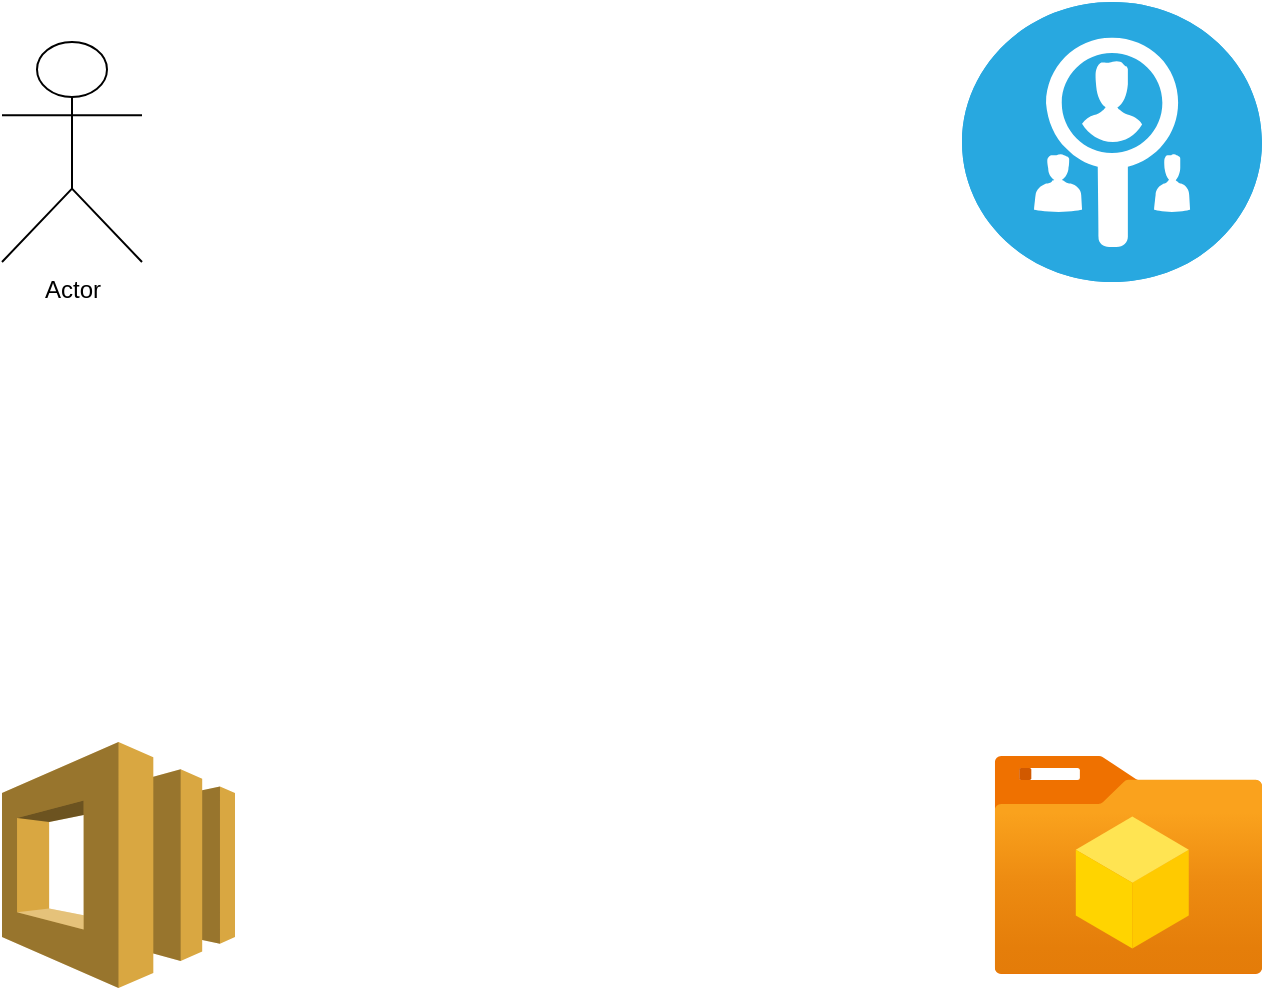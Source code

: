 <mxfile version="20.6.0" type="github">
  <diagram id="o5Pza3T4qq0F1UguKT4D" name="Page-1">
    <mxGraphModel dx="1258" dy="710" grid="1" gridSize="10" guides="1" tooltips="1" connect="1" arrows="1" fold="1" page="1" pageScale="1" pageWidth="1100" pageHeight="1700" math="0" shadow="0">
      <root>
        <mxCell id="0" />
        <mxCell id="1" parent="0" />
        <mxCell id="DI81-v7ZJXH-mc2Pm92L-1" value="Actor" style="shape=umlActor;verticalLabelPosition=bottom;verticalAlign=top;html=1;outlineConnect=0;" vertex="1" parent="1">
          <mxGeometry x="260" y="100" width="70" height="110" as="geometry" />
        </mxCell>
        <mxCell id="DI81-v7ZJXH-mc2Pm92L-2" value="" style="fillColor=#28A8E0;verticalLabelPosition=bottom;sketch=0;html=1;strokeColor=#ffffff;verticalAlign=top;align=center;points=[[0.145,0.145,0],[0.5,0,0],[0.855,0.145,0],[1,0.5,0],[0.855,0.855,0],[0.5,1,0],[0.145,0.855,0],[0,0.5,0]];pointerEvents=1;shape=mxgraph.cisco_safe.compositeIcon;bgIcon=ellipse;resIcon=mxgraph.cisco_safe.capability.identity_authorization_alt;" vertex="1" parent="1">
          <mxGeometry x="740" y="80" width="150" height="140" as="geometry" />
        </mxCell>
        <mxCell id="DI81-v7ZJXH-mc2Pm92L-3" value="" style="aspect=fixed;html=1;points=[];align=center;image;fontSize=12;image=img/lib/azure2/general/Resource_Explorer.svg;" vertex="1" parent="1">
          <mxGeometry x="756.43" y="456.5" width="133.57" height="110" as="geometry" />
        </mxCell>
        <mxCell id="DI81-v7ZJXH-mc2Pm92L-4" value="" style="outlineConnect=0;dashed=0;verticalLabelPosition=bottom;verticalAlign=top;align=center;html=1;shape=mxgraph.aws3.swf;fillColor=#D9A741;gradientColor=none;" vertex="1" parent="1">
          <mxGeometry x="260" y="450" width="116.5" height="123" as="geometry" />
        </mxCell>
      </root>
    </mxGraphModel>
  </diagram>
</mxfile>
